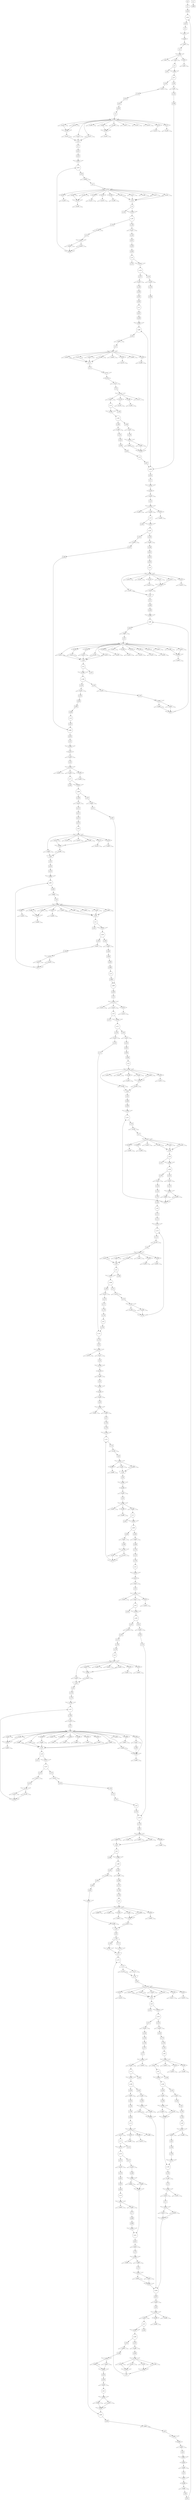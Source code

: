 digraph control_path {
  e_0: entry_node : n ;
  e_1 [shape = dot];
  e_2 [shape = dot];
  e_3 [shape = dot];
  e_4 [shape = dot];
  e_5 [shape = circle];
  e_6 [shape = circle];
  e_7 [shape = dot];
  e_8 [shape = dot];
  e_9 [shape = circle];
  e_10 [shape = circle];
  e_11 [shape = circle];
  e_12 [shape = dot];
  e_13 [shape = dot];
  e_14 [shape = dot];
  e_15 [shape = circle];
  e_16 [shape = circle];
  e_17 [shape = dot];
  e_18 [shape = dot];
  e_19 [shape = circle];
  e_20 [shape = circle];
  e_21 [shape = dot];
  e_22 [shape = dot];
  e_23 [shape = circle];
  e_24 [shape = circle];
  e_25 [shape = dot];
  e_26 [shape = dot];
  e_27 [shape = circle];
  e_28 [shape = circle];
  e_29 [shape = dot];
  e_30 [shape = dot];
  e_31 [shape = circle];
  e_32 [shape = circle];
  e_33 [shape = dot];
  e_34 [shape = circle];
  e_35 [shape = circle];
  e_36 [shape = dot];
  e_37 [shape = dot];
  e_38 [shape = circle];
  e_39 [shape = circle];
  e_40 [shape = dot];
  e_41 [shape = circle];
  e_42 [shape = circle];
  e_43 [shape = dot];
  e_44 [shape = dot];
  e_45 [shape = dot];
  e_46 [shape = dot];
  e_47 [shape = dot];
  e_48 [shape = dot];
  e_49 [shape = dot];
  e_50 [shape = dot];
  e_51 [shape = circle];
  e_52 [shape = circle];
  e_53 [shape = dot];
  e_54 [shape = circle];
  e_55 [shape = circle];
  e_56 [shape = dot];
  e_57 [shape = dot];
  e_58 [shape = circle];
  e_59 [shape = circle];
  e_60 [shape = dot];
  e_61 [shape = circle];
  e_62 [shape = circle];
  e_63 [shape = dot];
  e_64 [shape = dot];
  e_65 [shape = circle];
  e_66 [shape = circle];
  e_67 [shape = circle];
  e_68 [shape = circle];
  e_69 [shape = dot];
  e_70 [shape = dot];
  e_71 [shape = dot];
  e_72 [shape = dot];
  e_73 [shape = circle];
  e_74 [shape = circle];
  e_75 [shape = circle];
  e_76 [shape = circle];
  e_77 [shape = dot];
  e_78 [shape = dot];
  e_79 [shape = dot];
  e_80 [shape = dot];
  e_81 [shape = circle];
  e_82 [shape = circle];
  e_83 [shape = dot];
  e_84 [shape = dot];
  e_85 [shape = dot];
  e_86 [shape = dot];
  e_87 [shape = invtriangle];
  e_88 [shape = diamond];
  e_89 [shape = triangle];
  e_90 [shape = invtriangle];
  e_91 [shape = triangle];
  e_92 [shape = diamond];
  e_93 [shape = triangle];
  e_94 [shape = triangle];
  e_95 [shape = dot];
  e_96 [shape = invtriangle];
  e_97 [shape = circle];
  e_98 [shape = dot];
  e_99 [shape = triangle];
  e_100 [shape = dot];
  e_101 [shape = triangle];
  e_102 [shape = dot];
  e_103 [shape = dot];
  e_104 [shape = invtriangle];
  e_105 [shape = triangle];
  e_106 [shape = triangle];
  e_107 [shape = triangle];
  e_108 [shape = triangle];
  e_109 [shape = invtriangle];
  e_110 [shape = triangle];
  e_111 [shape = triangle];
  e_112 [shape = triangle];
  e_113 [shape = triangle];
  e_114 [shape = triangle];
  e_115 [shape = diamond];
  e_116 [shape = triangle];
  e_117 [shape = diamond];
  e_118 [shape = triangle];
  e_119 [shape = triangle];
  e_120 [shape = invtriangle];
  e_121 [shape = triangle];
  e_122 [shape = triangle];
  e_123 [shape = invtrapezium];
  e_124 [shape = invtriangle];
  e_125 [shape = triangle];
  e_126 [shape = diamond];
  e_127 [shape = triangle];
  e_128 [shape = triangle];
  e_129 [shape = triangle];
  e_130 [shape = diamond];
  e_131 [shape = triangle];
  e_132 [shape = diamond];
  e_133 [shape = triangle];
  e_134 [shape = triangle];
  e_135 [shape = invtriangle];
  e_136 [shape = triangle];
  e_137 [shape = triangle];
  e_138 [shape = triangle];
  e_139 [shape = diamond];
  e_140 [shape = triangle];
  e_141 [shape = triangle];
  e_142 [shape = invtrapezium];
  e_143 [shape = dot];
  e_144 [shape = invtriangle];
  e_145 [shape = circle];
  e_146 [shape = dot];
  e_147 [shape = triangle];
  e_148 [shape = dot];
  e_149 [shape = triangle];
  e_150 [shape = dot];
  e_151 [shape = dot];
  e_152 [shape = dot];
  e_153 [shape = invtriangle];
  e_154 [shape = circle];
  e_155 [shape = dot];
  e_156 [shape = triangle];
  e_157 [shape = dot];
  e_158 [shape = triangle];
  e_159 [shape = dot];
  e_160 [shape = dot];
  e_161 [shape = invtriangle];
  e_162 [shape = triangle];
  e_163 [shape = diamond];
  e_164 [shape = triangle];
  e_165 [shape = diamond];
  e_166 [shape = triangle];
  e_167 [shape = triangle];
  e_168 [shape = triangle];
  e_169 [shape = triangle];
  e_170 [shape = triangle];
  e_171 [shape = triangle];
  e_172 [shape = invtrapezium];
  e_173 [shape = invtriangle];
  e_174 [shape = diamond];
  e_175 [shape = triangle];
  e_176 [shape = invtriangle];
  e_177 [shape = triangle];
  e_178 [shape = diamond];
  e_179 [shape = triangle];
  e_180 [shape = diamond];
  e_181 [shape = triangle];
  e_182 [shape = triangle];
  e_183 [shape = dot];
  e_184 [shape = invtriangle];
  e_185 [shape = circle];
  e_186 [shape = dot];
  e_187 [shape = triangle];
  e_188 [shape = dot];
  e_189 [shape = triangle];
  e_190 [shape = dot];
  e_191 [shape = dot];
  e_192 [shape = invtriangle];
  e_193 [shape = diamond];
  e_194 [shape = triangle];
  e_195 [shape = invtriangle];
  e_196 [shape = triangle];
  e_197 [shape = diamond];
  e_198 [shape = triangle];
  e_199 [shape = triangle];
  e_200 [shape = dot];
  e_201 [shape = invtriangle];
  e_202 [shape = circle];
  e_203 [shape = dot];
  e_204 [shape = triangle];
  e_205 [shape = dot];
  e_206 [shape = triangle];
  e_207 [shape = dot];
  e_208 [shape = dot];
  e_209 [shape = invtriangle];
  e_210 [shape = triangle];
  e_211 [shape = triangle];
  e_212 [shape = triangle];
  e_213 [shape = diamond];
  e_214 [shape = triangle];
  e_215 [shape = diamond];
  e_216 [shape = triangle];
  e_217 [shape = triangle];
  e_218 [shape = invtriangle];
  e_219 [shape = triangle];
  e_220 [shape = triangle];
  e_221 [shape = invtrapezium];
  e_222 [shape = invtriangle];
  e_223 [shape = triangle];
  e_224 [shape = triangle];
  e_225 [shape = triangle];
  e_226 [shape = diamond];
  e_227 [shape = triangle];
  e_228 [shape = diamond];
  e_229 [shape = triangle];
  e_230 [shape = diamond];
  e_231 [shape = triangle];
  e_232 [shape = diamond];
  e_233 [shape = triangle];
  e_234 [shape = diamond];
  e_235 [shape = triangle];
  e_236 [shape = diamond];
  e_237 [shape = triangle];
  e_238 [shape = triangle];
  e_239 [shape = invtriangle];
  e_240 [shape = triangle];
  e_241 [shape = triangle];
  e_242 [shape = triangle];
  e_243 [shape = diamond];
  e_244 [shape = triangle];
  e_245 [shape = triangle];
  e_246 [shape = invtrapezium];
  e_247 [shape = dot];
  e_248 [shape = invtriangle];
  e_249 [shape = circle];
  e_250 [shape = dot];
  e_251 [shape = triangle];
  e_252 [shape = dot];
  e_253 [shape = triangle];
  e_254 [shape = dot];
  e_255 [shape = dot];
  e_256 [shape = invtriangle];
  e_257 [shape = diamond];
  e_258 [shape = triangle];
  e_259 [shape = invtriangle];
  e_260 [shape = triangle];
  e_261 [shape = diamond];
  e_262 [shape = triangle];
  e_263 [shape = triangle];
  e_264 [shape = dot];
  e_265 [shape = invtriangle];
  e_266 [shape = circle];
  e_267 [shape = dot];
  e_268 [shape = triangle];
  e_269 [shape = dot];
  e_270 [shape = triangle];
  e_271 [shape = dot];
  e_272 [shape = dot];
  e_273 [shape = invtriangle];
  e_274 [shape = triangle];
  e_275 [shape = triangle];
  e_276 [shape = triangle];
  e_277 [shape = diamond];
  e_278 [shape = triangle];
  e_279 [shape = diamond];
  e_280 [shape = triangle];
  e_281 [shape = triangle];
  e_282 [shape = invtriangle];
  e_283 [shape = triangle];
  e_284 [shape = triangle];
  e_285 [shape = invtrapezium];
  e_286 [shape = invtriangle];
  e_287 [shape = triangle];
  e_288 [shape = diamond];
  e_289 [shape = triangle];
  e_290 [shape = triangle];
  e_291 [shape = triangle];
  e_292 [shape = triangle];
  e_293 [shape = invtriangle];
  e_294 [shape = triangle];
  e_295 [shape = triangle];
  e_296 [shape = triangle];
  e_297 [shape = diamond];
  e_298 [shape = triangle];
  e_299 [shape = triangle];
  e_300 [shape = invtrapezium];
  e_301 [shape = dot];
  e_302 [shape = invtriangle];
  e_303 [shape = circle];
  e_304 [shape = dot];
  e_305 [shape = triangle];
  e_306 [shape = dot];
  e_307 [shape = triangle];
  e_308 [shape = dot];
  e_309 [shape = dot];
  e_310 [shape = invtriangle];
  e_311 [shape = triangle];
  e_312 [shape = diamond];
  e_313 [shape = triangle];
  e_314 [shape = triangle];
  e_315 [shape = dot];
  e_316 [shape = invtriangle];
  e_317 [shape = circle];
  e_318 [shape = dot];
  e_319 [shape = triangle];
  e_320 [shape = dot];
  e_321 [shape = triangle];
  e_322 [shape = dot];
  e_323 [shape = dot];
  e_324 [shape = invtriangle];
  e_325 [shape = triangle];
  e_326 [shape = triangle];
  e_327 [shape = triangle];
  e_328 [shape = diamond];
  e_329 [shape = triangle];
  e_330 [shape = diamond];
  e_331 [shape = triangle];
  e_332 [shape = triangle];
  e_333 [shape = invtriangle];
  e_334 [shape = triangle];
  e_335 [shape = triangle];
  e_336 [shape = invtrapezium];
  e_337 [shape = invtriangle];
  e_338 [shape = triangle];
  e_339 [shape = diamond];
  e_340 [shape = triangle];
  e_341 [shape = triangle];
  e_342 [shape = triangle];
  e_343 [shape = diamond];
  e_344 [shape = triangle];
  e_345 [shape = triangle];
  e_346 [shape = invtrapezium];
  e_347 [shape = dot];
  e_348 [shape = invtriangle];
  e_349 [shape = circle];
  e_350 [shape = dot];
  e_351 [shape = triangle];
  e_352 [shape = dot];
  e_353 [shape = triangle];
  e_354 [shape = dot];
  e_355 [shape = dot];
  e_356 [shape = invtriangle];
  e_357 [shape = triangle];
  e_358 [shape = diamond];
  e_359 [shape = triangle];
  e_360 [shape = triangle];
  e_361 [shape = triangle];
  e_362 [shape = diamond];
  e_363 [shape = triangle];
  e_364 [shape = triangle];
  e_365 [shape = invtrapezium];
  e_366 [shape = dot];
  e_367 [shape = invtriangle];
  e_368 [shape = circle];
  e_369 [shape = dot];
  e_370 [shape = triangle];
  e_371 [shape = dot];
  e_372 [shape = triangle];
  e_373 [shape = dot];
  e_374 [shape = dot];
  e_375 [shape = invtriangle];
  e_376 [shape = triangle];
  e_377 [shape = triangle];
  e_378 [shape = invtriangle];
  e_379 [shape = diamond];
  e_380 [shape = triangle];
  e_381 [shape = invtriangle];
  e_382 [shape = diamond];
  e_383 [shape = triangle];
  e_384 [shape = invtriangle];
  e_385 [shape = triangle];
  e_386 [shape = triangle];
  e_387 [shape = invtriangle];
  e_388 [shape = triangle];
  e_389 [shape = diamond];
  e_390 [shape = triangle];
  e_391 [shape = triangle];
  e_392 [shape = invtrapezium];
  e_393 [shape = invtriangle];
  e_394 [shape = diamond];
  e_395 [shape = triangle];
  e_396 [shape = invtriangle];
  e_397 [shape = triangle];
  e_398 [shape = diamond];
  e_399 [shape = triangle];
  e_400 [shape = triangle];
  e_401 [shape = dot];
  e_402 [shape = invtriangle];
  e_403 [shape = circle];
  e_404 [shape = dot];
  e_405 [shape = triangle];
  e_406 [shape = dot];
  e_407 [shape = triangle];
  e_408 [shape = dot];
  e_409 [shape = dot];
  e_410 [shape = invtriangle];
  e_411 [shape = diamond];
  e_412 [shape = triangle];
  e_413 [shape = invtriangle];
  e_414 [shape = triangle];
  e_415 [shape = diamond];
  e_416 [shape = triangle];
  e_417 [shape = triangle];
  e_418 [shape = dot];
  e_419 [shape = invtriangle];
  e_420 [shape = circle];
  e_421 [shape = dot];
  e_422 [shape = triangle];
  e_423 [shape = dot];
  e_424 [shape = triangle];
  e_425 [shape = dot];
  e_426 [shape = dot];
  e_427 [shape = invtriangle];
  e_428 [shape = triangle];
  e_429 [shape = triangle];
  e_430 [shape = triangle];
  e_431 [shape = diamond];
  e_432 [shape = triangle];
  e_433 [shape = diamond];
  e_434 [shape = triangle];
  e_435 [shape = triangle];
  e_436 [shape = invtriangle];
  e_437 [shape = triangle];
  e_438 [shape = triangle];
  e_439 [shape = invtrapezium];
  e_440 [shape = invtriangle];
  e_441 [shape = triangle];
  e_442 [shape = diamond];
  e_443 [shape = triangle];
  e_444 [shape = diamond];
  e_445 [shape = triangle];
  e_446 [shape = diamond];
  e_447 [shape = triangle];
  e_448 [shape = diamond];
  e_449 [shape = triangle];
  e_450 [shape = diamond];
  e_451 [shape = triangle];
  e_452 [shape = triangle];
  e_453 [shape = triangle];
  e_454 [shape = diamond];
  e_455 [shape = triangle];
  e_456 [shape = diamond];
  e_457 [shape = triangle];
  e_458 [shape = triangle];
  e_459 [shape = invtriangle];
  e_460 [shape = triangle];
  e_461 [shape = triangle];
  e_462 [shape = invtriangle];
  e_463 [shape = triangle];
  e_464 [shape = triangle];
  e_465 [shape = triangle];
  e_466 [shape = diamond];
  e_467 [shape = triangle];
  e_468 [shape = triangle];
  e_469 [shape = dot];
  e_470 [shape = invtrapezium];
  e_471 [shape = dot];
  e_472 [shape = invtriangle];
  e_473 [shape = circle];
  e_474 [shape = dot];
  e_475 [shape = triangle];
  e_476 [shape = dot];
  e_477 [shape = triangle];
  e_478 [shape = dot];
  e_479 [shape = dot];
  e_480 [shape = invtriangle];
  e_481 [shape = triangle];
  e_482 [shape = triangle];
  e_483 [shape = triangle];
  e_484 [shape = diamond];
  e_485 [shape = triangle];
  e_486 [shape = triangle];
  e_487 [shape = invtrapezium];
  e_488 [shape = dot];
  e_489 [shape = invtriangle];
  e_490 [shape = circle];
  e_491 [shape = dot];
  e_492 [shape = triangle];
  e_493 [shape = dot];
  e_494 [shape = triangle];
  e_495 [shape = dot];
  e_496 [shape = dot];
  e_497 [shape = invtriangle];
  e_498 [shape = triangle];
  e_499 [shape = triangle];
  e_500 [shape = triangle];
  e_501 [shape = diamond];
  e_502 [shape = triangle];
  e_503 [shape = diamond];
  e_504 [shape = triangle];
  e_505 [shape = triangle];
  e_506 [shape = invtriangle];
  e_507 [shape = triangle];
  e_508 [shape = triangle];
  e_509 [shape = invtrapezium];
  e_510 [shape = invtriangle];
  e_511 [shape = triangle];
  e_512 [shape = diamond];
  e_513 [shape = triangle];
  e_514 [shape = triangle];
  e_515 [shape = triangle];
  e_516 [shape = diamond];
  e_517 [shape = triangle];
  e_518 [shape = diamond];
  e_519 [shape = triangle];
  e_520 [shape = triangle];
  e_521 [shape = invtrapezium];
  e_522 [shape = dot];
  e_523 [shape = invtriangle];
  e_524 [shape = circle];
  e_525 [shape = dot];
  e_526 [shape = triangle];
  e_527 [shape = dot];
  e_528 [shape = triangle];
  e_529 [shape = dot];
  e_530 [shape = dot];
  e_531 [shape = invtriangle];
  e_532 [shape = triangle];
  e_533 [shape = diamond];
  e_534 [shape = triangle];
  e_535 [shape = diamond];
  e_536 [shape = triangle];
  e_537 [shape = triangle];
  e_538 [shape = dot];
  e_539 [shape = invtriangle];
  e_540 [shape = circle];
  e_541 [shape = dot];
  e_542 [shape = triangle];
  e_543 [shape = dot];
  e_544 [shape = triangle];
  e_545 [shape = dot];
  e_546 [shape = dot];
  e_547 [shape = invtriangle];
  e_548 [shape = triangle];
  e_549 [shape = triangle];
  e_550 [shape = invtriangle];
  e_551 [shape = triangle];
  e_552 [shape = triangle];
  e_553 [shape = invtriangle];
  e_554 [shape = triangle];
  e_555 [shape = triangle];
  e_556 [shape = dot];
  e_557 [shape = invtriangle];
  e_558 [shape = circle];
  e_559 [shape = dot];
  e_560 [shape = triangle];
  e_561 [shape = dot];
  e_562 [shape = triangle];
  e_563 [shape = dot];
  e_564 [shape = dot];
  e_565 [shape = invtriangle];
  e_566 [shape = triangle];
  e_567 [shape = diamond];
  e_568 [shape = triangle];
  e_569 [shape = diamond];
  e_570 [shape = triangle];
  e_571 [shape = triangle];
  e_572 [shape = dot];
  e_573 [shape = invtriangle];
  e_574 [shape = circle];
  e_575 [shape = dot];
  e_576 [shape = triangle];
  e_577 [shape = dot];
  e_578 [shape = triangle];
  e_579 [shape = dot];
  e_580 [shape = dot];
  e_581 [shape = invtriangle];
  e_582 [shape = triangle];
  e_583 [shape = triangle];
  e_584 [shape = invtriangle];
  e_585 [shape = triangle];
  e_586 [shape = triangle];
  e_587 [shape = invtriangle];
  e_588 [shape = triangle];
  e_589 [shape = diamond];
  e_590 [shape = triangle];
  e_591 [shape = triangle];
  e_592 [shape = dot];
  e_593 [shape = invtriangle];
  e_594 [shape = circle];
  e_595 [shape = dot];
  e_596 [shape = triangle];
  e_597 [shape = dot];
  e_598 [shape = triangle];
  e_599 [shape = dot];
  e_600 [shape = dot];
  e_601 [shape = invtriangle];
  e_602 [shape = diamond];
  e_603 [shape = triangle];
  e_604 [shape = invtriangle];
  e_605 [shape = diamond];
  e_606 [shape = triangle];
  e_607 [shape = invtriangle];
  e_608 [shape = diamond];
  e_609 [shape = triangle];
  e_610 [shape = dot];
  e_611 [shape = dot];
  e_612 [shape = circle];
  e_613 [shape = dot];
  e_614 [shape = dot];
  e_615 [shape = dot];
  e_616 [shape = dot];
  e_617 [shape = invtriangle];
  e_618 [shape = triangle];
  e_619 [shape = triangle];
  e_620 [shape = invtriangle];
  e_621 [shape = dot];
  e_622 [shape = dot];
  e_623 [shape = invtriangle];
  e_624 [shape = circle];
  e_625 [shape = dot];
  e_626 [shape = triangle];
  e_627 [shape = dot];
  e_628 [shape = dot];
  e_629 [shape = dot];
  e_630 [shape = dot];
  e_631 [shape = dot];
  e_632 [shape = dot];
  e_633 [shape = invtriangle];
  e_634 [shape = triangle];
  e_635 [shape = triangle];
  e_636 [shape = invtriangle];
  e_637 [shape = dot];
  e_638 [shape = dot];
  e_639 [shape = invtriangle];
  e_640 [shape = circle];
  e_641 [shape = dot];
  e_642 [shape = triangle];
  e_643 [shape = dot];
  e_644 [shape = dot];
  e_645 [shape = dot];
  e_646 [shape = dot];
  e_647 [shape = dot];
  e_648 [shape = dot];
  e_649 [shape = circle];
  e_650 [shape = dot];
  e_651 [shape = dot];
  e_652 [shape = dot];
  e_653 [shape = dot];
  e_654 [shape = invtriangle];
  e_655 [shape = triangle];
  e_656 [shape = triangle];
  e_657 [shape = invtriangle];
  e_658 [shape = dot];
  e_659 [shape = dot];
  e_660 [shape = invtriangle];
  e_661 [shape = circle];
  e_662 [shape = dot];
  e_663 [shape = triangle];
  e_664 [shape = dot];
  e_665 [shape = dot];
  e_666 [shape = dot];
  e_667 [shape = dot];
  e_668 [shape = dot];
  e_669 [shape = circle];
  e_670 [shape = dot];
  e_671 [shape = dot];
  e_672 [shape = dot];
  e_673 [shape = dot];
  e_674 [shape = invtriangle];
  e_675 [shape = triangle];
  e_676 [shape = triangle];
  e_677 [shape = invtriangle];
  e_678 [shape = dot];
  e_679 [shape = dot];
  e_680 [shape = invtriangle];
  e_681 [shape = circle];
  e_682 [shape = dot];
  e_683 [shape = triangle];
  e_684 [shape = dot];
  e_685 [shape = dot];
  e_686 [shape = dot];
  e_687 [shape = dot];
  e_688 [shape = dot];
  e_689 [shape = circle];
  e_690 [shape = dot];
  e_691 [shape = dot];
  e_692 [shape = dot];
  e_693 [shape = dot];
  e_694 [shape = invtriangle];
  e_695 [shape = triangle];
  e_696 [shape = triangle];
  e_697 [shape = invtriangle];
  e_698 [shape = dot];
  e_699 [shape = dot];
  e_700 [shape = invtriangle];
  e_701 [shape = circle];
  e_702 [shape = dot];
  e_703 [shape = triangle];
  e_704 [shape = dot];
  e_705 [shape = dot];
  e_706 [shape = dot];
  e_707 [shape = invtriangle];
  e_708 [shape = triangle];
  e_709 [shape = triangle];
  e_710 [shape = invtriangle];
  e_711 [shape = dot];
  e_712 [shape = dot];
  e_713 [shape = invtriangle];
  e_714 [shape = circle];
  e_715 [shape = dot];
  e_716 [shape = triangle];
  e_717 [shape = dot];
  e_718 [shape = dot];
  e_719 [shape = dot];
  e_720 [shape = dot];
  e_721 [shape = dot];
  e_722 [shape = circle];
  e_723 [shape = dot];
  e_724 [shape = invtriangle];
  e_725 [shape = triangle];
  e_726 [shape = triangle];
  e_727 [shape = invtriangle];
  e_728 [shape = dot];
  e_729 [shape = dot];
  e_730 [shape = invtriangle];
  e_731 [shape = circle];
  e_732 [shape = dot];
  e_733 [shape = triangle];
  e_734 [shape = dot];
  e_735 [shape = dot];
  e_736 [shape = dot];
  e_737 [shape = dot];
  e_738 [shape = dot];
  e_739 [shape = dot];
  e_740 [shape = invtriangle];
  e_741 [shape = triangle];
  e_742 [shape = triangle];
  e_743 [shape = invtriangle];
  e_744 [shape = dot];
  e_745 [shape = dot];
  e_746 [shape = invtriangle];
  e_747 [shape = circle];
  e_748 [shape = dot];
  e_749 [shape = triangle];
  e_750 [shape = dot];
  e_751 [shape = dot];
  e_752 [shape = dot];
  e_753 [shape = dot];
  e_754 [shape = dot];
  e_755 [shape = circle];
  e_756 [shape = dot];
  e_757 [shape = dot];
  e_758 [shape = dot];
  e_759 [shape = dot];
  e_760 [shape = invtriangle];
  e_761 [shape = triangle];
  e_762 [shape = triangle];
  e_763 [shape = invtriangle];
  e_764 [shape = triangle];
  e_765 [shape = triangle];
  e_766 [shape = invtriangle];
  e_767 [shape = invtrapezium];
  e_768 [shape = trapezium];
  e_769 [shape = dot];
  e_770 [shape = invtriangle];
  e_771 [shape = dot];
  e_772 [shape = invtriangle];
  e_773 [shape = invtrapezium];
  e_774 [shape = circle];
  e_775 [shape = trapezium];
  e_776 [shape = triangle];
  e_777 [shape = triangle];
  e_778 [shape = invtrapezium];
  e_779 [shape = dot];
  e_780 [shape = dot];
  e_781 [shape = dot];
  e_782 [shape = dot];
  e_783 [shape = dot];
  e_784 [shape = dot];
  e_785 [shape = invtriangle];
  e_786 [shape = triangle];
  e_787 [shape = triangle];
  e_788 [shape = invtriangle];
  e_789 [shape = dot];
  e_790 [shape = dot];
  e_791 [shape = invtriangle];
  e_792 [shape = circle];
  e_793 [shape = dot];
  e_794 [shape = triangle];
  e_795 [shape = dot];
  e_796 [shape = dot];
  e_797 [shape = dot];
  e_798 [shape = dot];
  e_799 [shape = dot];
  e_800 [shape = dot];
  e_801 [shape = dot];
  e_802 [shape = dot];
  e_803 [shape = dot];
  e_804 [shape = invtriangle];
  e_805 [shape = triangle];
  e_806 [shape = triangle];
  e_807 [shape = invtriangle];
  e_808 [shape = dot];
  e_809 [shape = dot];
  e_810 [shape = invtriangle];
  e_811 [shape = circle];
  e_812 [shape = dot];
  e_813 [shape = triangle];
  e_814 [shape = invtriangle];
  e_815 [shape = triangle];
  e_816 [shape = triangle];
  e_817 [shape = invtriangle];
  e_818 [shape = invtriangle];
  e_819 [shape = triangle];
  e_820 [shape = triangle];
  e_821 [shape = invtriangle];
  e_822 [shape = invtriangle];
  e_823 [shape = triangle];
  e_824 [shape = triangle];
  e_825 [shape = invtriangle];
  e_826 [shape = circle];
  e_827 [shape = dot];
  e_828 [shape = triangle];
  e_829 [shape = invtriangle];
  e_830 [shape = triangle];
  e_831 [shape = triangle];
  e_832 [shape = invtriangle];
  e_833 [shape = dot];
  e_834 [shape = dot];
  e_835 [shape = triangle];
  e_836 [shape = invtriangle];
  e_837 [shape = triangle];
  e_838 [shape = triangle];
  e_839 [shape = invtriangle];
  e_840 [shape = dot];
  e_841 [shape = dot];
  e_842 [shape = invtriangle];
  e_843 [shape = circle];
  e_844 [shape = dot];
  e_845 [shape = triangle];
  e_846: exit_node : s ;
  e_0 -> e_1;
  e_613 -> e_3;
  e_89 -> e_4;
  e_94 -> e_5;
  e_616 -> e_6;
  e_123 -> e_7;
  e_626 -> e_8;
  e_142 -> e_9;
  e_629 -> e_10;
  e_632 -> e_11;
  e_642 -> e_12;
  e_172 -> e_13;
  e_175 -> e_14;
  e_182 -> e_15;
  e_645 -> e_16;
  e_650 -> e_17;
  e_194 -> e_18;
  e_199 -> e_19;
  e_653 -> e_20;
  e_221 -> e_21;
  e_663 -> e_22;
  e_246 -> e_23;
  e_666 -> e_24;
  e_670 -> e_25;
  e_258 -> e_26;
  e_263 -> e_27;
  e_673 -> e_28;
  e_285 -> e_29;
  e_683 -> e_30;
  e_300 -> e_31;
  e_686 -> e_32;
  e_690 -> e_33;
  e_314 -> e_34;
  e_693 -> e_35;
  e_336 -> e_36;
  e_703 -> e_37;
  e_346 -> e_38;
  e_706 -> e_39;
  e_716 -> e_40;
  e_365 -> e_41;
  e_719 -> e_42;
  e_723 -> e_43;
  e_377 -> e_44;
  e_380 -> e_45;
  e_383 -> e_46;
  e_386 -> e_47;
  e_733 -> e_48;
  e_392 -> e_49;
  e_395 -> e_50;
  e_400 -> e_51;
  e_736 -> e_52;
  e_412 -> e_53;
  e_417 -> e_54;
  e_739 -> e_55;
  e_439 -> e_56;
  e_749 -> e_57;
  e_470 -> e_58;
  e_752 -> e_59;
  e_756 -> e_60;
  e_487 -> e_61;
  e_759 -> e_62;
  e_509 -> e_63;
  e_778 -> e_64;
  e_521 -> e_65;
  e_781 -> e_66;
  e_537 -> e_67;
  e_784 -> e_68;
  e_549 -> e_69;
  e_794 -> e_70;
  e_552 -> e_71;
  e_797 -> e_72;
  e_555 -> e_73;
  e_800 -> e_74;
  e_571 -> e_75;
  e_803 -> e_76;
  e_583 -> e_77;
  e_813 -> e_78;
  e_586 -> e_79;
  e_828 -> e_80;
  e_591 -> e_81;
  e_835 -> e_82;
  e_845 -> e_83;
  e_603 -> e_84;
  e_606 -> e_85;
  e_609 -> e_86;
  e_3 -> e_87;
  e_87 -> e_88;
  e_88 -> e_89;
  e_4 -> e_90;
  e_90 -> e_91;
  e_90 -> e_92;
  e_92 -> e_93;
  e_90 -> e_94;
  e_5 -> e_95;
  e_5 -> e_96;
  e_96 -> e_97;
  e_97 -> e_98;
  e_98 -> e_99;
  e_97 -> e_100;
  e_100 -> e_101;
  e_99 -> e_102;
  e_101 -> e_103;
  e_6 -> e_104;
  e_104 -> e_105;
  e_104 -> e_106;
  e_104 -> e_107;
  e_104 -> e_108;
  e_106 -> e_109;
  e_108 -> e_109;
  e_109 -> e_110;
  e_104 -> e_111;
  e_104 -> e_112;
  e_104 -> e_113;
  e_104 -> e_114;
  e_104 -> e_115;
  e_115 -> e_116;
  e_104 -> e_117;
  e_117 -> e_118;
  e_104 -> e_119;
  e_113 -> e_120;
  e_119 -> e_120;
  e_120 -> e_121;
  e_104 -> e_122;
  e_111 -> e_123;
  e_121 -> e_123;
  e_122 -> e_123;
  e_8 -> e_124;
  e_124 -> e_125;
  e_124 -> e_126;
  e_124 -> e_127;
  e_124 -> e_128;
  e_126 -> e_129;
  e_124 -> e_130;
  e_130 -> e_131;
  e_124 -> e_132;
  e_132 -> e_133;
  e_124 -> e_134;
  e_128 -> e_135;
  e_134 -> e_135;
  e_135 -> e_136;
  e_124 -> e_137;
  e_124 -> e_138;
  e_124 -> e_139;
  e_139 -> e_140;
  e_124 -> e_141;
  e_125 -> e_142;
  e_127 -> e_142;
  e_137 -> e_142;
  e_141 -> e_142;
  e_9 -> e_143;
  e_9 -> e_144;
  e_144 -> e_145;
  e_145 -> e_146;
  e_146 -> e_147;
  e_145 -> e_148;
  e_148 -> e_149;
  e_147 -> e_150;
  e_149 -> e_151;
  e_10 -> e_152;
  e_10 -> e_153;
  e_153 -> e_154;
  e_154 -> e_155;
  e_155 -> e_156;
  e_154 -> e_157;
  e_157 -> e_158;
  e_156 -> e_159;
  e_158 -> e_160;
  e_12 -> e_161;
  e_161 -> e_162;
  e_161 -> e_163;
  e_161 -> e_164;
  e_161 -> e_165;
  e_165 -> e_166;
  e_161 -> e_167;
  e_161 -> e_168;
  e_161 -> e_169;
  e_163 -> e_170;
  e_161 -> e_171;
  e_162 -> e_172;
  e_167 -> e_172;
  e_169 -> e_172;
  e_171 -> e_172;
  e_13 -> e_173;
  e_173 -> e_174;
  e_174 -> e_175;
  e_14 -> e_176;
  e_176 -> e_177;
  e_176 -> e_178;
  e_178 -> e_179;
  e_176 -> e_180;
  e_180 -> e_181;
  e_176 -> e_182;
  e_15 -> e_183;
  e_15 -> e_184;
  e_184 -> e_185;
  e_185 -> e_186;
  e_186 -> e_187;
  e_185 -> e_188;
  e_188 -> e_189;
  e_187 -> e_190;
  e_189 -> e_191;
  e_17 -> e_192;
  e_192 -> e_193;
  e_193 -> e_194;
  e_18 -> e_195;
  e_195 -> e_196;
  e_195 -> e_197;
  e_197 -> e_198;
  e_195 -> e_199;
  e_19 -> e_200;
  e_19 -> e_201;
  e_201 -> e_202;
  e_202 -> e_203;
  e_203 -> e_204;
  e_202 -> e_205;
  e_205 -> e_206;
  e_204 -> e_207;
  e_206 -> e_208;
  e_20 -> e_209;
  e_209 -> e_210;
  e_209 -> e_211;
  e_209 -> e_212;
  e_209 -> e_213;
  e_213 -> e_214;
  e_209 -> e_215;
  e_215 -> e_216;
  e_209 -> e_217;
  e_211 -> e_218;
  e_217 -> e_218;
  e_218 -> e_219;
  e_209 -> e_220;
  e_219 -> e_221;
  e_220 -> e_221;
  e_22 -> e_222;
  e_222 -> e_223;
  e_222 -> e_224;
  e_222 -> e_225;
  e_222 -> e_226;
  e_226 -> e_227;
  e_222 -> e_228;
  e_228 -> e_229;
  e_222 -> e_230;
  e_230 -> e_231;
  e_222 -> e_232;
  e_232 -> e_233;
  e_222 -> e_234;
  e_234 -> e_235;
  e_222 -> e_236;
  e_236 -> e_237;
  e_222 -> e_238;
  e_224 -> e_239;
  e_238 -> e_239;
  e_239 -> e_240;
  e_222 -> e_241;
  e_222 -> e_242;
  e_222 -> e_243;
  e_243 -> e_244;
  e_222 -> e_245;
  e_223 -> e_246;
  e_227 -> e_246;
  e_235 -> e_246;
  e_241 -> e_246;
  e_245 -> e_246;
  e_23 -> e_247;
  e_23 -> e_248;
  e_248 -> e_249;
  e_249 -> e_250;
  e_250 -> e_251;
  e_249 -> e_252;
  e_252 -> e_253;
  e_251 -> e_254;
  e_253 -> e_255;
  e_25 -> e_256;
  e_256 -> e_257;
  e_257 -> e_258;
  e_26 -> e_259;
  e_259 -> e_260;
  e_259 -> e_261;
  e_261 -> e_262;
  e_259 -> e_263;
  e_27 -> e_264;
  e_27 -> e_265;
  e_265 -> e_266;
  e_266 -> e_267;
  e_267 -> e_268;
  e_266 -> e_269;
  e_269 -> e_270;
  e_268 -> e_271;
  e_270 -> e_272;
  e_28 -> e_273;
  e_273 -> e_274;
  e_273 -> e_275;
  e_273 -> e_276;
  e_273 -> e_277;
  e_277 -> e_278;
  e_273 -> e_279;
  e_279 -> e_280;
  e_273 -> e_281;
  e_275 -> e_282;
  e_281 -> e_282;
  e_282 -> e_283;
  e_273 -> e_284;
  e_283 -> e_285;
  e_284 -> e_285;
  e_30 -> e_286;
  e_286 -> e_287;
  e_286 -> e_288;
  e_286 -> e_289;
  e_286 -> e_290;
  e_288 -> e_291;
  e_286 -> e_292;
  e_290 -> e_293;
  e_292 -> e_293;
  e_293 -> e_294;
  e_286 -> e_295;
  e_286 -> e_296;
  e_286 -> e_297;
  e_297 -> e_298;
  e_286 -> e_299;
  e_287 -> e_300;
  e_289 -> e_300;
  e_295 -> e_300;
  e_299 -> e_300;
  e_31 -> e_301;
  e_31 -> e_302;
  e_302 -> e_303;
  e_303 -> e_304;
  e_304 -> e_305;
  e_303 -> e_306;
  e_306 -> e_307;
  e_305 -> e_308;
  e_307 -> e_309;
  e_33 -> e_310;
  e_310 -> e_311;
  e_310 -> e_312;
  e_312 -> e_313;
  e_310 -> e_314;
  e_34 -> e_315;
  e_34 -> e_316;
  e_316 -> e_317;
  e_317 -> e_318;
  e_318 -> e_319;
  e_317 -> e_320;
  e_320 -> e_321;
  e_319 -> e_322;
  e_321 -> e_323;
  e_35 -> e_324;
  e_324 -> e_325;
  e_324 -> e_326;
  e_324 -> e_327;
  e_324 -> e_328;
  e_328 -> e_329;
  e_324 -> e_330;
  e_330 -> e_331;
  e_324 -> e_332;
  e_326 -> e_333;
  e_332 -> e_333;
  e_333 -> e_334;
  e_324 -> e_335;
  e_334 -> e_336;
  e_335 -> e_336;
  e_37 -> e_337;
  e_337 -> e_338;
  e_337 -> e_339;
  e_339 -> e_340;
  e_337 -> e_341;
  e_337 -> e_342;
  e_337 -> e_343;
  e_343 -> e_344;
  e_337 -> e_345;
  e_338 -> e_346;
  e_341 -> e_346;
  e_345 -> e_346;
  e_38 -> e_347;
  e_38 -> e_348;
  e_348 -> e_349;
  e_349 -> e_350;
  e_350 -> e_351;
  e_349 -> e_352;
  e_352 -> e_353;
  e_351 -> e_354;
  e_353 -> e_355;
  e_40 -> e_356;
  e_356 -> e_357;
  e_356 -> e_358;
  e_358 -> e_359;
  e_356 -> e_360;
  e_356 -> e_361;
  e_356 -> e_362;
  e_362 -> e_363;
  e_356 -> e_364;
  e_357 -> e_365;
  e_360 -> e_365;
  e_364 -> e_365;
  e_41 -> e_366;
  e_41 -> e_367;
  e_367 -> e_368;
  e_368 -> e_369;
  e_369 -> e_370;
  e_368 -> e_371;
  e_371 -> e_372;
  e_370 -> e_373;
  e_372 -> e_374;
  e_43 -> e_375;
  e_375 -> e_376;
  e_375 -> e_377;
  e_44 -> e_378;
  e_378 -> e_379;
  e_379 -> e_380;
  e_45 -> e_381;
  e_381 -> e_382;
  e_382 -> e_383;
  e_46 -> e_384;
  e_384 -> e_385;
  e_384 -> e_386;
  e_48 -> e_387;
  e_387 -> e_388;
  e_387 -> e_389;
  e_389 -> e_390;
  e_387 -> e_391;
  e_388 -> e_392;
  e_391 -> e_392;
  e_49 -> e_393;
  e_393 -> e_394;
  e_394 -> e_395;
  e_50 -> e_396;
  e_396 -> e_397;
  e_396 -> e_398;
  e_398 -> e_399;
  e_396 -> e_400;
  e_51 -> e_401;
  e_51 -> e_402;
  e_402 -> e_403;
  e_403 -> e_404;
  e_404 -> e_405;
  e_403 -> e_406;
  e_406 -> e_407;
  e_405 -> e_408;
  e_407 -> e_409;
  e_52 -> e_410;
  e_410 -> e_411;
  e_411 -> e_412;
  e_53 -> e_413;
  e_413 -> e_414;
  e_413 -> e_415;
  e_415 -> e_416;
  e_413 -> e_417;
  e_54 -> e_418;
  e_54 -> e_419;
  e_419 -> e_420;
  e_420 -> e_421;
  e_421 -> e_422;
  e_420 -> e_423;
  e_423 -> e_424;
  e_422 -> e_425;
  e_424 -> e_426;
  e_55 -> e_427;
  e_427 -> e_428;
  e_427 -> e_429;
  e_427 -> e_430;
  e_427 -> e_431;
  e_431 -> e_432;
  e_427 -> e_433;
  e_433 -> e_434;
  e_427 -> e_435;
  e_429 -> e_436;
  e_435 -> e_436;
  e_436 -> e_437;
  e_427 -> e_438;
  e_437 -> e_439;
  e_438 -> e_439;
  e_57 -> e_440;
  e_440 -> e_441;
  e_440 -> e_442;
  e_440 -> e_443;
  e_440 -> e_444;
  e_444 -> e_445;
  e_440 -> e_446;
  e_446 -> e_447;
  e_440 -> e_448;
  e_448 -> e_449;
  e_440 -> e_450;
  e_442 -> e_451;
  e_440 -> e_452;
  e_450 -> e_453;
  e_440 -> e_454;
  e_454 -> e_455;
  e_440 -> e_456;
  e_456 -> e_457;
  e_440 -> e_458;
  e_452 -> e_459;
  e_458 -> e_459;
  e_459 -> e_460;
  e_440 -> e_461;
  e_456 -> e_462;
  e_461 -> e_462;
  e_469 -> e_462;
  e_462 -> e_463;
  e_440 -> e_464;
  e_440 -> e_465;
  e_440 -> e_466;
  e_466 -> e_467;
  e_440 -> e_468;
  e_457 -> e_469;
  e_441 -> e_470;
  e_445 -> e_470;
  e_455 -> e_470;
  e_464 -> e_470;
  e_468 -> e_470;
  e_58 -> e_471;
  e_58 -> e_472;
  e_472 -> e_473;
  e_473 -> e_474;
  e_474 -> e_475;
  e_473 -> e_476;
  e_476 -> e_477;
  e_475 -> e_478;
  e_477 -> e_479;
  e_60 -> e_480;
  e_480 -> e_481;
  e_480 -> e_482;
  e_480 -> e_483;
  e_480 -> e_484;
  e_484 -> e_485;
  e_480 -> e_486;
  e_482 -> e_487;
  e_486 -> e_487;
  e_61 -> e_488;
  e_61 -> e_489;
  e_489 -> e_490;
  e_490 -> e_491;
  e_491 -> e_492;
  e_490 -> e_493;
  e_493 -> e_494;
  e_492 -> e_495;
  e_494 -> e_496;
  e_62 -> e_497;
  e_497 -> e_498;
  e_497 -> e_499;
  e_497 -> e_500;
  e_497 -> e_501;
  e_501 -> e_502;
  e_497 -> e_503;
  e_503 -> e_504;
  e_497 -> e_505;
  e_499 -> e_506;
  e_505 -> e_506;
  e_506 -> e_507;
  e_497 -> e_508;
  e_507 -> e_509;
  e_508 -> e_509;
  e_64 -> e_510;
  e_510 -> e_511;
  e_510 -> e_512;
  e_510 -> e_513;
  e_510 -> e_514;
  e_512 -> e_515;
  e_510 -> e_516;
  e_516 -> e_517;
  e_510 -> e_518;
  e_518 -> e_519;
  e_510 -> e_520;
  e_511 -> e_521;
  e_513 -> e_521;
  e_514 -> e_521;
  e_520 -> e_521;
  e_65 -> e_522;
  e_65 -> e_523;
  e_523 -> e_524;
  e_524 -> e_525;
  e_525 -> e_526;
  e_524 -> e_527;
  e_527 -> e_528;
  e_526 -> e_529;
  e_528 -> e_530;
  e_66 -> e_531;
  e_531 -> e_532;
  e_531 -> e_533;
  e_533 -> e_534;
  e_531 -> e_535;
  e_535 -> e_536;
  e_531 -> e_537;
  e_67 -> e_538;
  e_67 -> e_539;
  e_539 -> e_540;
  e_540 -> e_541;
  e_541 -> e_542;
  e_540 -> e_543;
  e_543 -> e_544;
  e_542 -> e_545;
  e_544 -> e_546;
  e_68 -> e_547;
  e_547 -> e_548;
  e_547 -> e_549;
  e_70 -> e_550;
  e_550 -> e_551;
  e_550 -> e_552;
  e_72 -> e_553;
  e_553 -> e_554;
  e_553 -> e_555;
  e_73 -> e_556;
  e_73 -> e_557;
  e_557 -> e_558;
  e_558 -> e_559;
  e_559 -> e_560;
  e_558 -> e_561;
  e_561 -> e_562;
  e_560 -> e_563;
  e_562 -> e_564;
  e_74 -> e_565;
  e_565 -> e_566;
  e_565 -> e_567;
  e_567 -> e_568;
  e_565 -> e_569;
  e_569 -> e_570;
  e_565 -> e_571;
  e_75 -> e_572;
  e_75 -> e_573;
  e_573 -> e_574;
  e_574 -> e_575;
  e_575 -> e_576;
  e_574 -> e_577;
  e_577 -> e_578;
  e_576 -> e_579;
  e_578 -> e_580;
  e_76 -> e_581;
  e_581 -> e_582;
  e_581 -> e_583;
  e_78 -> e_584;
  e_584 -> e_585;
  e_584 -> e_586;
  e_80 -> e_587;
  e_587 -> e_588;
  e_587 -> e_589;
  e_589 -> e_590;
  e_587 -> e_591;
  e_81 -> e_592;
  e_81 -> e_593;
  e_593 -> e_594;
  e_594 -> e_595;
  e_595 -> e_596;
  e_594 -> e_597;
  e_597 -> e_598;
  e_596 -> e_599;
  e_598 -> e_600;
  e_83 -> e_601;
  e_601 -> e_602;
  e_602 -> e_603;
  e_84 -> e_604;
  e_604 -> e_605;
  e_605 -> e_606;
  e_85 -> e_607;
  e_607 -> e_608;
  e_608 -> e_609;
  e_1 -> e_610;
  e_86 -> e_611;
  e_610 -> e_612;
  e_611 -> e_612;
  e_612 -> e_613;
  e_103 -> e_614;
  e_614 -> e_615;
  e_615 -> e_616;
  e_151 -> e_617;
  e_617 -> e_618;
  e_617 -> e_619;
  e_618 -> e_620;
  e_619 -> e_620;
  e_7 -> e_621;
  e_621 -> e_622;
  e_622 -> e_623;
  e_620 -> e_624;
  e_623 -> e_624;
  e_624 -> e_625;
  e_625 -> e_626;
  e_150 -> e_627;
  e_627 -> e_628;
  e_628 -> e_629;
  e_160 -> e_630;
  e_630 -> e_631;
  e_631 -> e_632;
  e_190 -> e_633;
  e_633 -> e_634;
  e_633 -> e_635;
  e_634 -> e_636;
  e_635 -> e_636;
  e_11 -> e_637;
  e_637 -> e_638;
  e_638 -> e_639;
  e_636 -> e_640;
  e_639 -> e_640;
  e_640 -> e_641;
  e_641 -> e_642;
  e_191 -> e_643;
  e_643 -> e_644;
  e_644 -> e_645;
  e_102 -> e_646;
  e_16 -> e_647;
  e_159 -> e_648;
  e_646 -> e_649;
  e_647 -> e_649;
  e_648 -> e_649;
  e_649 -> e_650;
  e_208 -> e_651;
  e_651 -> e_652;
  e_652 -> e_653;
  e_255 -> e_654;
  e_654 -> e_655;
  e_654 -> e_656;
  e_655 -> e_657;
  e_656 -> e_657;
  e_21 -> e_658;
  e_658 -> e_659;
  e_659 -> e_660;
  e_657 -> e_661;
  e_660 -> e_661;
  e_661 -> e_662;
  e_662 -> e_663;
  e_254 -> e_664;
  e_664 -> e_665;
  e_665 -> e_666;
  e_24 -> e_667;
  e_207 -> e_668;
  e_667 -> e_669;
  e_668 -> e_669;
  e_669 -> e_670;
  e_272 -> e_671;
  e_671 -> e_672;
  e_672 -> e_673;
  e_309 -> e_674;
  e_674 -> e_675;
  e_674 -> e_676;
  e_675 -> e_677;
  e_676 -> e_677;
  e_29 -> e_678;
  e_678 -> e_679;
  e_679 -> e_680;
  e_677 -> e_681;
  e_680 -> e_681;
  e_681 -> e_682;
  e_682 -> e_683;
  e_308 -> e_684;
  e_684 -> e_685;
  e_685 -> e_686;
  e_271 -> e_687;
  e_32 -> e_688;
  e_687 -> e_689;
  e_688 -> e_689;
  e_689 -> e_690;
  e_323 -> e_691;
  e_691 -> e_692;
  e_692 -> e_693;
  e_355 -> e_694;
  e_694 -> e_695;
  e_694 -> e_696;
  e_695 -> e_697;
  e_696 -> e_697;
  e_36 -> e_698;
  e_698 -> e_699;
  e_699 -> e_700;
  e_697 -> e_701;
  e_700 -> e_701;
  e_701 -> e_702;
  e_702 -> e_703;
  e_354 -> e_704;
  e_704 -> e_705;
  e_705 -> e_706;
  e_374 -> e_707;
  e_707 -> e_708;
  e_707 -> e_709;
  e_708 -> e_710;
  e_709 -> e_710;
  e_39 -> e_711;
  e_711 -> e_712;
  e_712 -> e_713;
  e_710 -> e_714;
  e_713 -> e_714;
  e_714 -> e_715;
  e_715 -> e_716;
  e_373 -> e_717;
  e_717 -> e_718;
  e_718 -> e_719;
  e_42 -> e_720;
  e_322 -> e_721;
  e_720 -> e_722;
  e_721 -> e_722;
  e_722 -> e_723;
  e_409 -> e_724;
  e_724 -> e_725;
  e_724 -> e_726;
  e_725 -> e_727;
  e_726 -> e_727;
  e_47 -> e_728;
  e_728 -> e_729;
  e_729 -> e_730;
  e_727 -> e_731;
  e_730 -> e_731;
  e_731 -> e_732;
  e_732 -> e_733;
  e_408 -> e_734;
  e_734 -> e_735;
  e_735 -> e_736;
  e_426 -> e_737;
  e_737 -> e_738;
  e_738 -> e_739;
  e_479 -> e_740;
  e_740 -> e_741;
  e_740 -> e_742;
  e_741 -> e_743;
  e_742 -> e_743;
  e_56 -> e_744;
  e_744 -> e_745;
  e_745 -> e_746;
  e_743 -> e_747;
  e_746 -> e_747;
  e_747 -> e_748;
  e_748 -> e_749;
  e_478 -> e_750;
  e_750 -> e_751;
  e_751 -> e_752;
  e_425 -> e_753;
  e_59 -> e_754;
  e_753 -> e_755;
  e_754 -> e_755;
  e_755 -> e_756;
  e_496 -> e_757;
  e_757 -> e_758;
  e_758 -> e_759;
  e_600 -> e_760;
  e_760 -> e_761;
  e_760 -> e_762;
  e_761 -> e_763;
  e_762 -> e_763;
  e_760 -> e_764;
  e_760 -> e_765;
  e_764 -> e_766;
  e_765 -> e_766;
  e_763 -> e_767;
  e_766 -> e_767;
  e_63 -> e_768;
  e_768 -> e_769;
  e_769 -> e_770;
  e_768 -> e_771;
  e_771 -> e_772;
  e_770 -> e_773;
  e_772 -> e_773;
  e_767 -> e_774;
  e_773 -> e_774;
  e_774 -> e_775;
  e_775 -> e_776;
  e_775 -> e_777;
  e_776 -> e_778;
  e_777 -> e_778;
  e_529 -> e_779;
  e_779 -> e_780;
  e_780 -> e_781;
  e_545 -> e_782;
  e_782 -> e_783;
  e_783 -> e_784;
  e_546 -> e_785;
  e_785 -> e_786;
  e_785 -> e_787;
  e_786 -> e_788;
  e_787 -> e_788;
  e_69 -> e_789;
  e_789 -> e_790;
  e_790 -> e_791;
  e_788 -> e_792;
  e_791 -> e_792;
  e_792 -> e_793;
  e_793 -> e_794;
  e_530 -> e_795;
  e_795 -> e_796;
  e_796 -> e_797;
  e_563 -> e_798;
  e_798 -> e_799;
  e_799 -> e_800;
  e_579 -> e_801;
  e_801 -> e_802;
  e_802 -> e_803;
  e_580 -> e_804;
  e_804 -> e_805;
  e_804 -> e_806;
  e_805 -> e_807;
  e_806 -> e_807;
  e_77 -> e_808;
  e_808 -> e_809;
  e_809 -> e_810;
  e_807 -> e_811;
  e_810 -> e_811;
  e_811 -> e_812;
  e_812 -> e_813;
  e_71 -> e_814;
  e_814 -> e_815;
  e_814 -> e_816;
  e_815 -> e_817;
  e_816 -> e_817;
  e_564 -> e_818;
  e_818 -> e_819;
  e_818 -> e_820;
  e_819 -> e_821;
  e_820 -> e_821;
  e_79 -> e_822;
  e_822 -> e_823;
  e_822 -> e_824;
  e_823 -> e_825;
  e_824 -> e_825;
  e_817 -> e_826;
  e_821 -> e_826;
  e_825 -> e_826;
  e_826 -> e_827;
  e_827 -> e_828;
  e_599 -> e_829;
  e_829 -> e_830;
  e_829 -> e_831;
  e_830 -> e_832;
  e_831 -> e_832;
  e_832 -> e_833;
  e_833 -> e_834;
  e_834 -> e_835;
  e_82 -> e_836;
  e_836 -> e_837;
  e_836 -> e_838;
  e_837 -> e_839;
  e_838 -> e_839;
  e_495 -> e_840;
  e_840 -> e_841;
  e_841 -> e_842;
  e_839 -> e_843;
  e_842 -> e_843;
  e_843 -> e_844;
  e_844 -> e_845;
  e_2 -> e_846;
}
